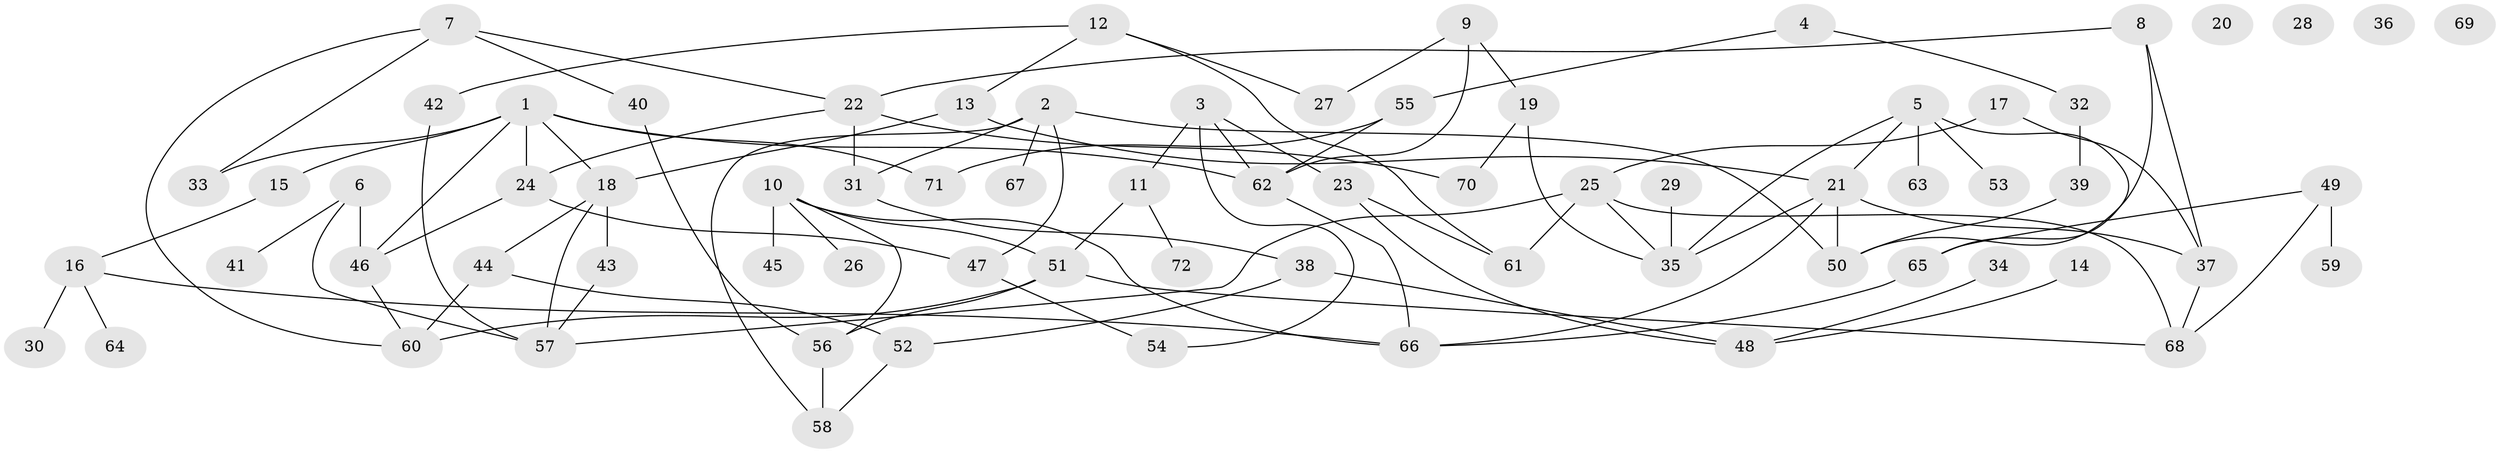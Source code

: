 // coarse degree distribution, {7: 0.0625, 9: 0.020833333333333332, 5: 0.16666666666666666, 2: 0.10416666666666667, 4: 0.125, 3: 0.20833333333333334, 6: 0.0625, 1: 0.25}
// Generated by graph-tools (version 1.1) at 2025/47/03/04/25 22:47:56]
// undirected, 72 vertices, 103 edges
graph export_dot {
  node [color=gray90,style=filled];
  1;
  2;
  3;
  4;
  5;
  6;
  7;
  8;
  9;
  10;
  11;
  12;
  13;
  14;
  15;
  16;
  17;
  18;
  19;
  20;
  21;
  22;
  23;
  24;
  25;
  26;
  27;
  28;
  29;
  30;
  31;
  32;
  33;
  34;
  35;
  36;
  37;
  38;
  39;
  40;
  41;
  42;
  43;
  44;
  45;
  46;
  47;
  48;
  49;
  50;
  51;
  52;
  53;
  54;
  55;
  56;
  57;
  58;
  59;
  60;
  61;
  62;
  63;
  64;
  65;
  66;
  67;
  68;
  69;
  70;
  71;
  72;
  1 -- 15;
  1 -- 18;
  1 -- 24;
  1 -- 33;
  1 -- 46;
  1 -- 62;
  1 -- 71;
  2 -- 31;
  2 -- 47;
  2 -- 50;
  2 -- 58;
  2 -- 67;
  3 -- 11;
  3 -- 23;
  3 -- 54;
  3 -- 62;
  4 -- 32;
  4 -- 55;
  5 -- 21;
  5 -- 35;
  5 -- 53;
  5 -- 63;
  5 -- 65;
  6 -- 41;
  6 -- 46;
  6 -- 57;
  7 -- 22;
  7 -- 33;
  7 -- 40;
  7 -- 60;
  8 -- 22;
  8 -- 37;
  8 -- 50;
  9 -- 19;
  9 -- 27;
  9 -- 62;
  10 -- 26;
  10 -- 45;
  10 -- 51;
  10 -- 56;
  10 -- 66;
  11 -- 51;
  11 -- 72;
  12 -- 13;
  12 -- 27;
  12 -- 42;
  12 -- 61;
  13 -- 18;
  13 -- 21;
  14 -- 48;
  15 -- 16;
  16 -- 30;
  16 -- 64;
  16 -- 66;
  17 -- 25;
  17 -- 37;
  18 -- 43;
  18 -- 44;
  18 -- 57;
  19 -- 35;
  19 -- 70;
  21 -- 35;
  21 -- 37;
  21 -- 50;
  21 -- 66;
  22 -- 24;
  22 -- 31;
  22 -- 70;
  23 -- 48;
  23 -- 61;
  24 -- 46;
  24 -- 47;
  25 -- 35;
  25 -- 57;
  25 -- 61;
  25 -- 68;
  29 -- 35;
  31 -- 38;
  32 -- 39;
  34 -- 48;
  37 -- 68;
  38 -- 48;
  38 -- 52;
  39 -- 50;
  40 -- 56;
  42 -- 57;
  43 -- 57;
  44 -- 52;
  44 -- 60;
  46 -- 60;
  47 -- 54;
  49 -- 59;
  49 -- 65;
  49 -- 68;
  51 -- 56;
  51 -- 60;
  51 -- 68;
  52 -- 58;
  55 -- 62;
  55 -- 71;
  56 -- 58;
  62 -- 66;
  65 -- 66;
}

